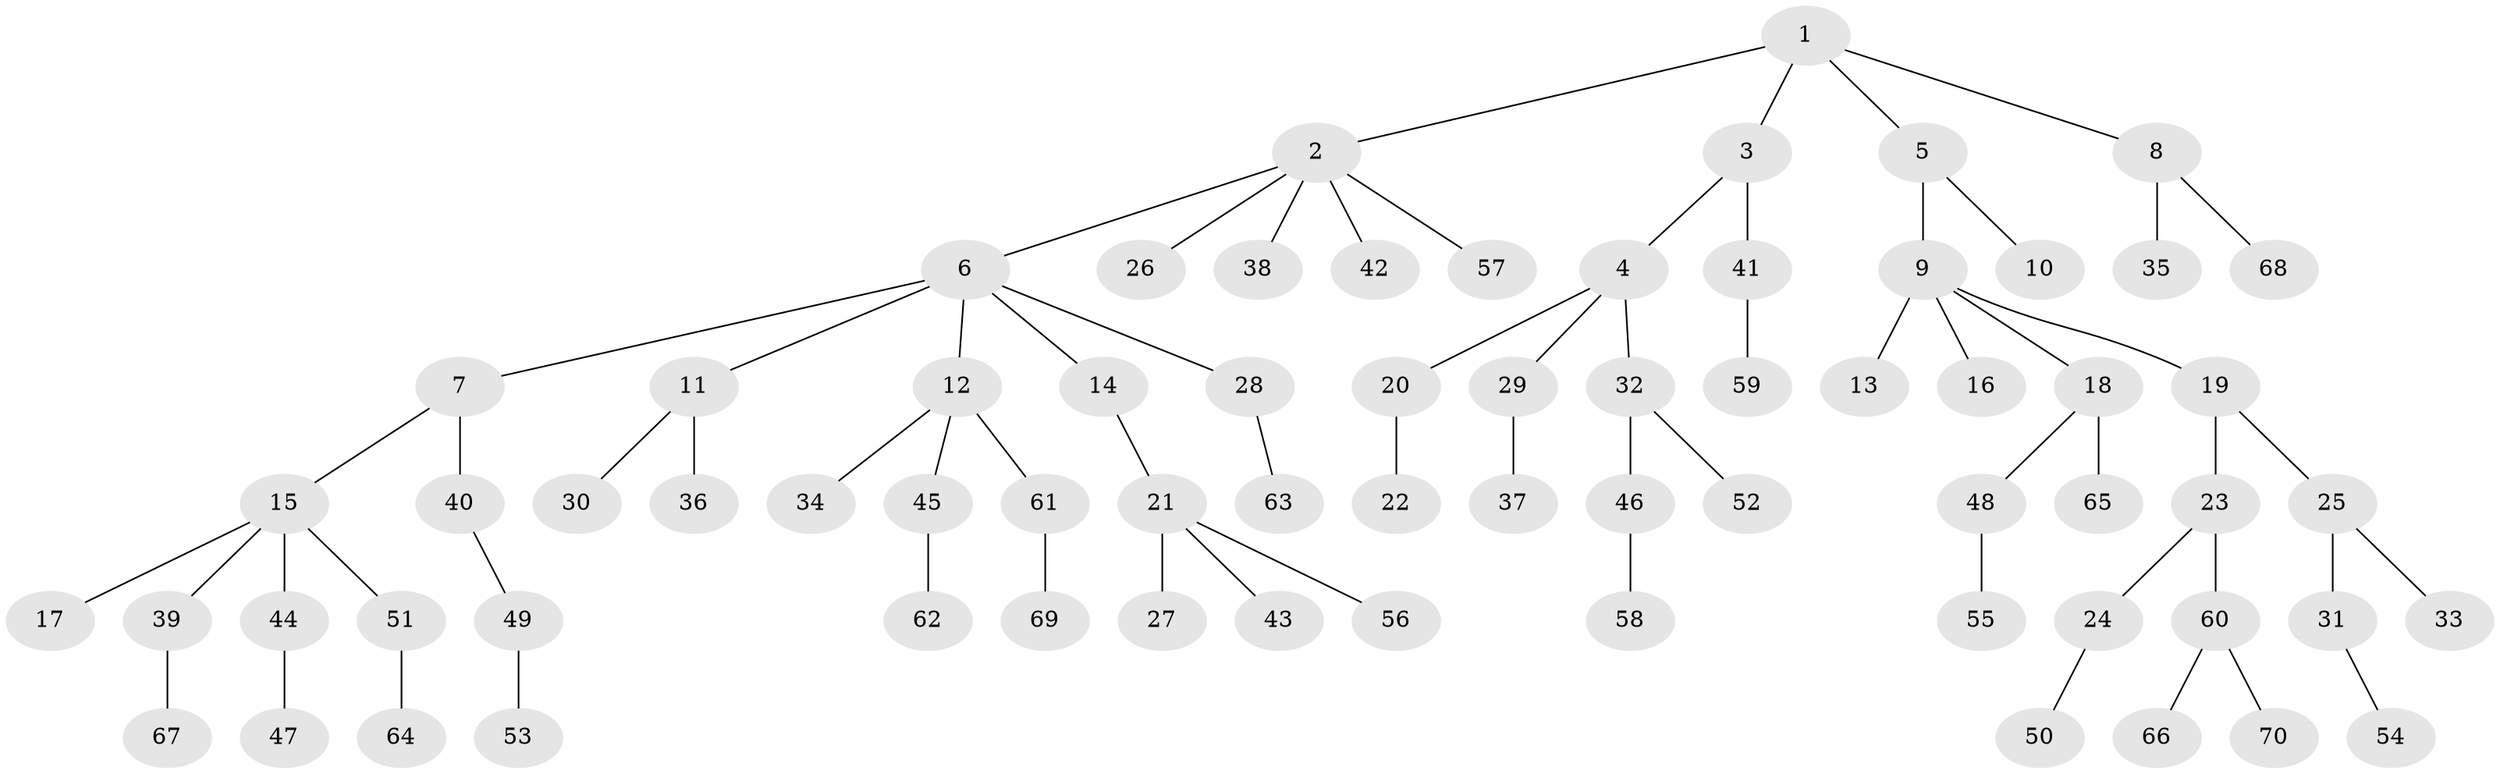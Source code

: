 // coarse degree distribution, {4: 0.09090909090909091, 5: 0.022727272727272728, 3: 0.13636363636363635, 2: 0.20454545454545456, 6: 0.022727272727272728, 1: 0.5227272727272727}
// Generated by graph-tools (version 1.1) at 2025/51/03/04/25 22:51:43]
// undirected, 70 vertices, 69 edges
graph export_dot {
  node [color=gray90,style=filled];
  1;
  2;
  3;
  4;
  5;
  6;
  7;
  8;
  9;
  10;
  11;
  12;
  13;
  14;
  15;
  16;
  17;
  18;
  19;
  20;
  21;
  22;
  23;
  24;
  25;
  26;
  27;
  28;
  29;
  30;
  31;
  32;
  33;
  34;
  35;
  36;
  37;
  38;
  39;
  40;
  41;
  42;
  43;
  44;
  45;
  46;
  47;
  48;
  49;
  50;
  51;
  52;
  53;
  54;
  55;
  56;
  57;
  58;
  59;
  60;
  61;
  62;
  63;
  64;
  65;
  66;
  67;
  68;
  69;
  70;
  1 -- 2;
  1 -- 3;
  1 -- 5;
  1 -- 8;
  2 -- 6;
  2 -- 26;
  2 -- 38;
  2 -- 42;
  2 -- 57;
  3 -- 4;
  3 -- 41;
  4 -- 20;
  4 -- 29;
  4 -- 32;
  5 -- 9;
  5 -- 10;
  6 -- 7;
  6 -- 11;
  6 -- 12;
  6 -- 14;
  6 -- 28;
  7 -- 15;
  7 -- 40;
  8 -- 35;
  8 -- 68;
  9 -- 13;
  9 -- 16;
  9 -- 18;
  9 -- 19;
  11 -- 30;
  11 -- 36;
  12 -- 34;
  12 -- 45;
  12 -- 61;
  14 -- 21;
  15 -- 17;
  15 -- 39;
  15 -- 44;
  15 -- 51;
  18 -- 48;
  18 -- 65;
  19 -- 23;
  19 -- 25;
  20 -- 22;
  21 -- 27;
  21 -- 43;
  21 -- 56;
  23 -- 24;
  23 -- 60;
  24 -- 50;
  25 -- 31;
  25 -- 33;
  28 -- 63;
  29 -- 37;
  31 -- 54;
  32 -- 46;
  32 -- 52;
  39 -- 67;
  40 -- 49;
  41 -- 59;
  44 -- 47;
  45 -- 62;
  46 -- 58;
  48 -- 55;
  49 -- 53;
  51 -- 64;
  60 -- 66;
  60 -- 70;
  61 -- 69;
}
